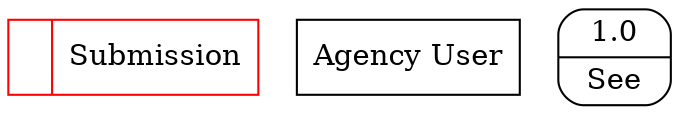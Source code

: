 digraph dfd2{ 
node[shape=record]
200 [label="<f0>  |<f1> Submission " color=red];
201 [label="Agency User" shape=box];
202 [label="{<f0> 1.0|<f1> See }" shape=Mrecord];
}